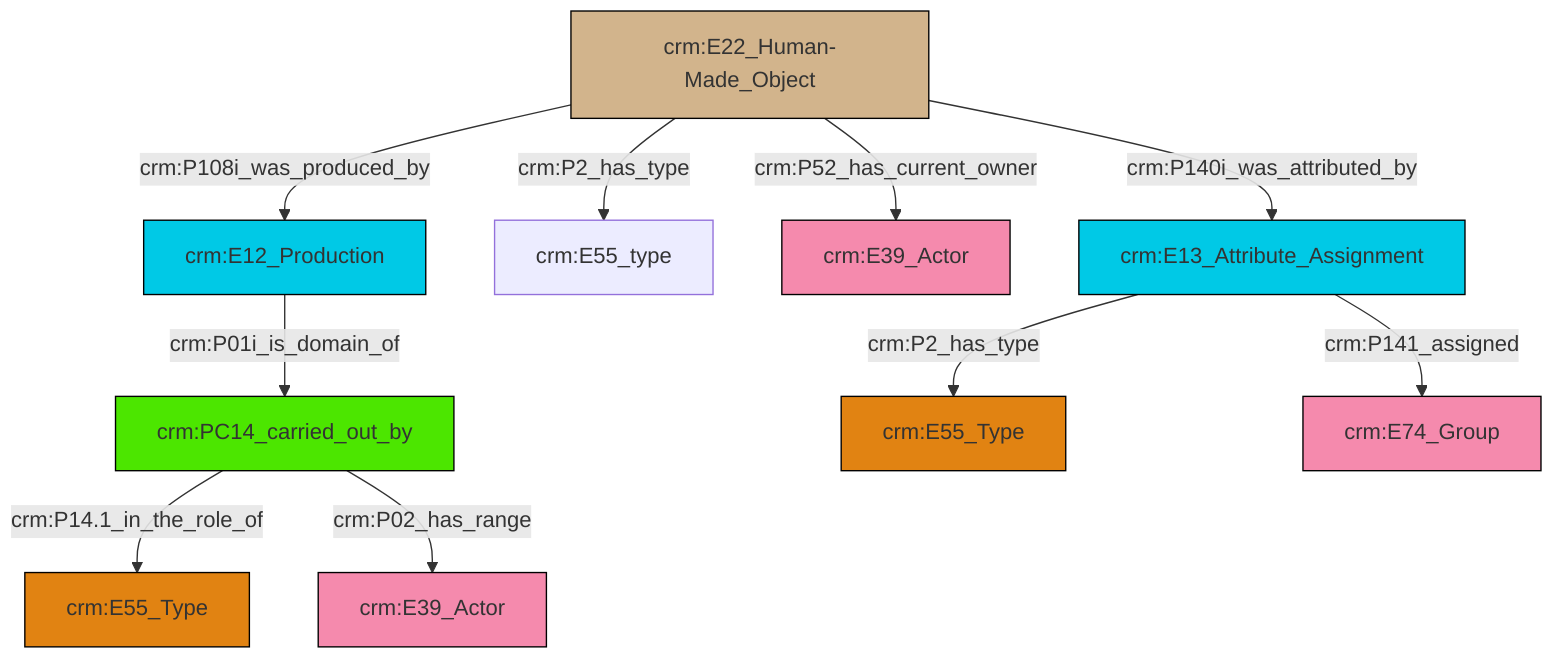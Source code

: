 graph TD
classDef Literal fill:#f2f2f2,stroke:#000000;
classDef CRM_Entity fill:#FFFFFF,stroke:#000000;
classDef Temporal_Entity fill:#00C9E6, stroke:#000000;
classDef Type fill:#E18312, stroke:#000000;
classDef Time-Span fill:#2C9C91, stroke:#000000;
classDef Appellation fill:#FFEB7F, stroke:#000000;
classDef Place fill:#008836, stroke:#000000;
classDef Persistent_Item fill:#B266B2, stroke:#000000;
classDef Conceptual_Object fill:#FFD700, stroke:#000000;
classDef Physical_Thing fill:#D2B48C, stroke:#000000;
classDef Actor fill:#f58aad, stroke:#000000;
classDef PC_Classes fill:#4ce600, stroke:#000000;
classDef Multi fill:#cccccc,stroke:#000000;

0["crm:PC14_carried_out_by"]:::PC_Classes -->|crm:P14.1_in_the_role_of| 1["crm:E55_Type"]:::Type
2["crm:E13_Attribute_Assignment"]:::Temporal_Entity -->|crm:P2_has_type| 3["crm:E55_Type"]:::Type
0["crm:PC14_carried_out_by"]:::PC_Classes -->|crm:P02_has_range| 4["crm:E39_Actor"]:::Actor
6["crm:E22_Human-Made_Object"]:::Physical_Thing -->|crm:P2_has_type| 8["crm:E55_type"]:::Default
2["crm:E13_Attribute_Assignment"]:::Temporal_Entity -->|crm:P141_assigned| 9["crm:E74_Group"]:::Actor
6["crm:E22_Human-Made_Object"]:::Physical_Thing -->|crm:P52_has_current_owner| 12["crm:E39_Actor"]:::Actor
6["crm:E22_Human-Made_Object"]:::Physical_Thing -->|crm:P108i_was_produced_by| 14["crm:E12_Production"]:::Temporal_Entity
14["crm:E12_Production"]:::Temporal_Entity -->|crm:P01i_is_domain_of| 0["crm:PC14_carried_out_by"]:::PC_Classes
6["crm:E22_Human-Made_Object"]:::Physical_Thing -->|crm:P140i_was_attributed_by| 2["crm:E13_Attribute_Assignment"]:::Temporal_Entity